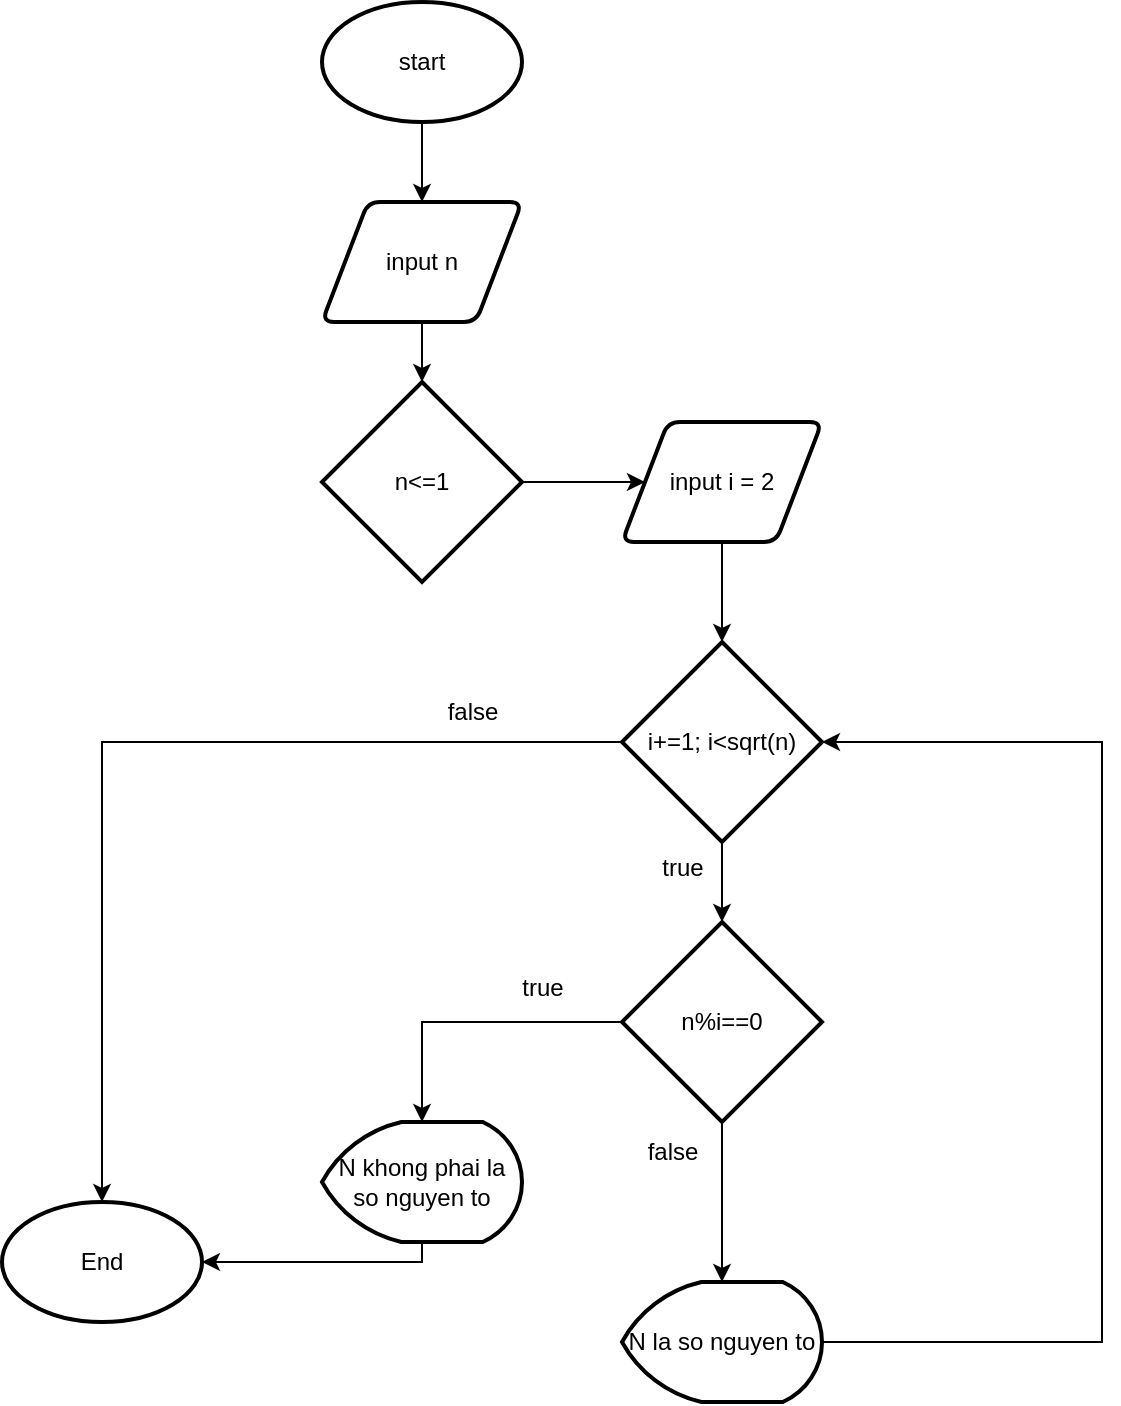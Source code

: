 <mxfile version="25.0.3">
  <diagram id="C5RBs43oDa-KdzZeNtuy" name="Page-1">
    <mxGraphModel dx="1009" dy="619" grid="1" gridSize="10" guides="1" tooltips="1" connect="1" arrows="1" fold="1" page="1" pageScale="1" pageWidth="827" pageHeight="1169" math="0" shadow="0">
      <root>
        <mxCell id="WIyWlLk6GJQsqaUBKTNV-0" />
        <mxCell id="WIyWlLk6GJQsqaUBKTNV-1" parent="WIyWlLk6GJQsqaUBKTNV-0" />
        <mxCell id="BogthpQwekrEgWl64NNX-10" style="edgeStyle=orthogonalEdgeStyle;rounded=0;orthogonalLoop=1;jettySize=auto;html=1;entryX=0.5;entryY=0;entryDx=0;entryDy=0;" edge="1" parent="WIyWlLk6GJQsqaUBKTNV-1" source="BogthpQwekrEgWl64NNX-0" target="BogthpQwekrEgWl64NNX-1">
          <mxGeometry relative="1" as="geometry" />
        </mxCell>
        <mxCell id="BogthpQwekrEgWl64NNX-0" value="start" style="strokeWidth=2;html=1;shape=mxgraph.flowchart.start_1;whiteSpace=wrap;" vertex="1" parent="WIyWlLk6GJQsqaUBKTNV-1">
          <mxGeometry x="360" y="190" width="100" height="60" as="geometry" />
        </mxCell>
        <mxCell id="BogthpQwekrEgWl64NNX-1" value="input n" style="shape=parallelogram;html=1;strokeWidth=2;perimeter=parallelogramPerimeter;whiteSpace=wrap;rounded=1;arcSize=12;size=0.23;" vertex="1" parent="WIyWlLk6GJQsqaUBKTNV-1">
          <mxGeometry x="360" y="290" width="100" height="60" as="geometry" />
        </mxCell>
        <mxCell id="BogthpQwekrEgWl64NNX-12" style="edgeStyle=orthogonalEdgeStyle;rounded=0;orthogonalLoop=1;jettySize=auto;html=1;" edge="1" parent="WIyWlLk6GJQsqaUBKTNV-1" source="BogthpQwekrEgWl64NNX-2" target="BogthpQwekrEgWl64NNX-5">
          <mxGeometry relative="1" as="geometry" />
        </mxCell>
        <mxCell id="BogthpQwekrEgWl64NNX-2" value="n&amp;lt;=1" style="strokeWidth=2;html=1;shape=mxgraph.flowchart.decision;whiteSpace=wrap;" vertex="1" parent="WIyWlLk6GJQsqaUBKTNV-1">
          <mxGeometry x="360" y="380" width="100" height="100" as="geometry" />
        </mxCell>
        <mxCell id="BogthpQwekrEgWl64NNX-5" value="input i = 2" style="shape=parallelogram;html=1;strokeWidth=2;perimeter=parallelogramPerimeter;whiteSpace=wrap;rounded=1;arcSize=12;size=0.23;" vertex="1" parent="WIyWlLk6GJQsqaUBKTNV-1">
          <mxGeometry x="510" y="400" width="100" height="60" as="geometry" />
        </mxCell>
        <mxCell id="BogthpQwekrEgWl64NNX-6" value="i+=1; i&amp;lt;sqrt(n)" style="strokeWidth=2;html=1;shape=mxgraph.flowchart.decision;whiteSpace=wrap;" vertex="1" parent="WIyWlLk6GJQsqaUBKTNV-1">
          <mxGeometry x="510" y="510" width="100" height="100" as="geometry" />
        </mxCell>
        <mxCell id="BogthpQwekrEgWl64NNX-15" style="edgeStyle=orthogonalEdgeStyle;rounded=0;orthogonalLoop=1;jettySize=auto;html=1;entryX=0.5;entryY=0;entryDx=0;entryDy=0;entryPerimeter=0;" edge="1" parent="WIyWlLk6GJQsqaUBKTNV-1" source="BogthpQwekrEgWl64NNX-9" target="BogthpQwekrEgWl64NNX-18">
          <mxGeometry relative="1" as="geometry">
            <mxPoint x="560" y="800" as="targetPoint" />
          </mxGeometry>
        </mxCell>
        <mxCell id="BogthpQwekrEgWl64NNX-9" value="n%i==0" style="strokeWidth=2;html=1;shape=mxgraph.flowchart.decision;whiteSpace=wrap;" vertex="1" parent="WIyWlLk6GJQsqaUBKTNV-1">
          <mxGeometry x="510" y="650" width="100" height="100" as="geometry" />
        </mxCell>
        <mxCell id="BogthpQwekrEgWl64NNX-11" style="edgeStyle=orthogonalEdgeStyle;rounded=0;orthogonalLoop=1;jettySize=auto;html=1;entryX=0.5;entryY=0;entryDx=0;entryDy=0;entryPerimeter=0;" edge="1" parent="WIyWlLk6GJQsqaUBKTNV-1" source="BogthpQwekrEgWl64NNX-1" target="BogthpQwekrEgWl64NNX-2">
          <mxGeometry relative="1" as="geometry" />
        </mxCell>
        <mxCell id="BogthpQwekrEgWl64NNX-13" style="edgeStyle=orthogonalEdgeStyle;rounded=0;orthogonalLoop=1;jettySize=auto;html=1;entryX=0.5;entryY=0;entryDx=0;entryDy=0;entryPerimeter=0;" edge="1" parent="WIyWlLk6GJQsqaUBKTNV-1" source="BogthpQwekrEgWl64NNX-5" target="BogthpQwekrEgWl64NNX-6">
          <mxGeometry relative="1" as="geometry" />
        </mxCell>
        <mxCell id="BogthpQwekrEgWl64NNX-14" style="edgeStyle=orthogonalEdgeStyle;rounded=0;orthogonalLoop=1;jettySize=auto;html=1;entryX=0.5;entryY=0;entryDx=0;entryDy=0;entryPerimeter=0;" edge="1" parent="WIyWlLk6GJQsqaUBKTNV-1" source="BogthpQwekrEgWl64NNX-6" target="BogthpQwekrEgWl64NNX-9">
          <mxGeometry relative="1" as="geometry" />
        </mxCell>
        <mxCell id="BogthpQwekrEgWl64NNX-16" value="false" style="text;html=1;align=center;verticalAlign=middle;resizable=0;points=[];autosize=1;strokeColor=none;fillColor=none;" vertex="1" parent="WIyWlLk6GJQsqaUBKTNV-1">
          <mxGeometry x="510" y="750" width="50" height="30" as="geometry" />
        </mxCell>
        <mxCell id="BogthpQwekrEgWl64NNX-18" value="N la so nguyen to" style="strokeWidth=2;html=1;shape=mxgraph.flowchart.display;whiteSpace=wrap;" vertex="1" parent="WIyWlLk6GJQsqaUBKTNV-1">
          <mxGeometry x="510" y="830" width="100" height="60" as="geometry" />
        </mxCell>
        <mxCell id="BogthpQwekrEgWl64NNX-19" value="N khong phai la so nguyen to" style="strokeWidth=2;html=1;shape=mxgraph.flowchart.display;whiteSpace=wrap;" vertex="1" parent="WIyWlLk6GJQsqaUBKTNV-1">
          <mxGeometry x="360" y="750" width="100" height="60" as="geometry" />
        </mxCell>
        <mxCell id="BogthpQwekrEgWl64NNX-20" style="edgeStyle=orthogonalEdgeStyle;rounded=0;orthogonalLoop=1;jettySize=auto;html=1;entryX=0.5;entryY=0;entryDx=0;entryDy=0;entryPerimeter=0;" edge="1" parent="WIyWlLk6GJQsqaUBKTNV-1" source="BogthpQwekrEgWl64NNX-9" target="BogthpQwekrEgWl64NNX-19">
          <mxGeometry relative="1" as="geometry" />
        </mxCell>
        <mxCell id="BogthpQwekrEgWl64NNX-21" value="true" style="text;html=1;align=center;verticalAlign=middle;resizable=0;points=[];autosize=1;strokeColor=none;fillColor=none;" vertex="1" parent="WIyWlLk6GJQsqaUBKTNV-1">
          <mxGeometry x="450" y="668" width="40" height="30" as="geometry" />
        </mxCell>
        <mxCell id="BogthpQwekrEgWl64NNX-22" style="edgeStyle=orthogonalEdgeStyle;rounded=0;orthogonalLoop=1;jettySize=auto;html=1;entryX=1;entryY=0.5;entryDx=0;entryDy=0;entryPerimeter=0;" edge="1" parent="WIyWlLk6GJQsqaUBKTNV-1" source="BogthpQwekrEgWl64NNX-18" target="BogthpQwekrEgWl64NNX-6">
          <mxGeometry relative="1" as="geometry">
            <Array as="points">
              <mxPoint x="750" y="860" />
              <mxPoint x="750" y="560" />
            </Array>
          </mxGeometry>
        </mxCell>
        <mxCell id="BogthpQwekrEgWl64NNX-24" value="End" style="strokeWidth=2;html=1;shape=mxgraph.flowchart.start_1;whiteSpace=wrap;" vertex="1" parent="WIyWlLk6GJQsqaUBKTNV-1">
          <mxGeometry x="200" y="790" width="100" height="60" as="geometry" />
        </mxCell>
        <mxCell id="BogthpQwekrEgWl64NNX-25" style="edgeStyle=orthogonalEdgeStyle;rounded=0;orthogonalLoop=1;jettySize=auto;html=1;entryX=0.5;entryY=0;entryDx=0;entryDy=0;entryPerimeter=0;" edge="1" parent="WIyWlLk6GJQsqaUBKTNV-1" source="BogthpQwekrEgWl64NNX-6" target="BogthpQwekrEgWl64NNX-24">
          <mxGeometry relative="1" as="geometry" />
        </mxCell>
        <mxCell id="BogthpQwekrEgWl64NNX-26" value="false" style="text;html=1;align=center;verticalAlign=middle;resizable=0;points=[];autosize=1;strokeColor=none;fillColor=none;" vertex="1" parent="WIyWlLk6GJQsqaUBKTNV-1">
          <mxGeometry x="410" y="530" width="50" height="30" as="geometry" />
        </mxCell>
        <mxCell id="BogthpQwekrEgWl64NNX-27" value="true" style="text;html=1;align=center;verticalAlign=middle;resizable=0;points=[];autosize=1;strokeColor=none;fillColor=none;" vertex="1" parent="WIyWlLk6GJQsqaUBKTNV-1">
          <mxGeometry x="520" y="608" width="40" height="30" as="geometry" />
        </mxCell>
        <mxCell id="BogthpQwekrEgWl64NNX-28" style="edgeStyle=orthogonalEdgeStyle;rounded=0;orthogonalLoop=1;jettySize=auto;html=1;entryX=1;entryY=0.5;entryDx=0;entryDy=0;entryPerimeter=0;" edge="1" parent="WIyWlLk6GJQsqaUBKTNV-1" source="BogthpQwekrEgWl64NNX-19" target="BogthpQwekrEgWl64NNX-24">
          <mxGeometry relative="1" as="geometry">
            <Array as="points">
              <mxPoint x="410" y="820" />
            </Array>
          </mxGeometry>
        </mxCell>
      </root>
    </mxGraphModel>
  </diagram>
</mxfile>
